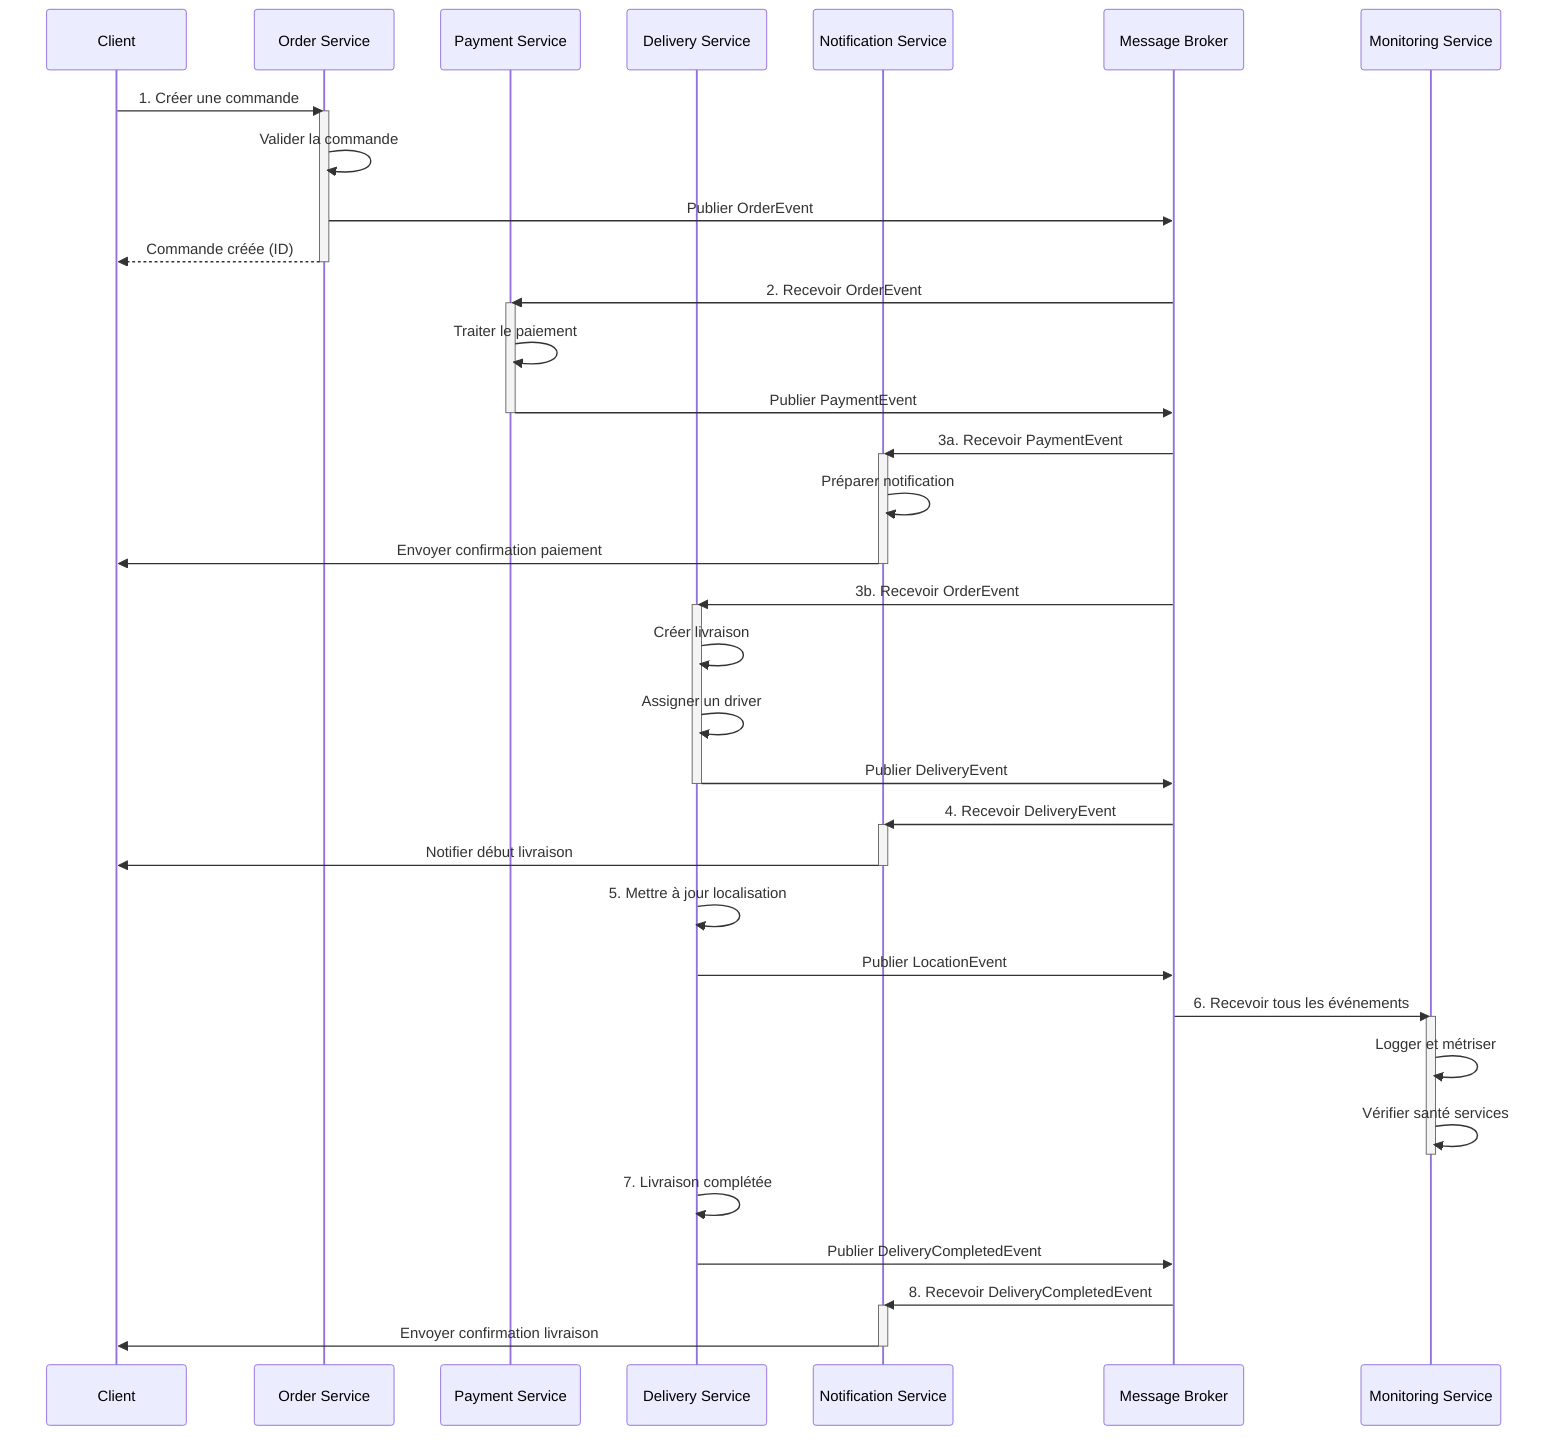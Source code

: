 sequenceDiagram
    participant Client
    participant OrderService as Order Service
    participant PaymentService as Payment Service
    participant DeliveryService as Delivery Service
    participant NotificationService as Notification Service
    participant Kafka as Message Broker
    participant MonitoringService as Monitoring Service

    Client->>OrderService: 1. Créer une commande
    activate OrderService
    OrderService->>OrderService: Valider la commande
    OrderService->>Kafka: Publier OrderEvent
    OrderService-->>Client: Commande créée (ID)
    deactivate OrderService

    Kafka->>PaymentService: 2. Recevoir OrderEvent
    activate PaymentService
    PaymentService->>PaymentService: Traiter le paiement
    PaymentService->>Kafka: Publier PaymentEvent
    deactivate PaymentService

    Kafka->>NotificationService: 3a. Recevoir PaymentEvent
    activate NotificationService
    NotificationService->>NotificationService: Préparer notification
    NotificationService->>Client: Envoyer confirmation paiement
    deactivate NotificationService

    Kafka->>DeliveryService: 3b. Recevoir OrderEvent
    activate DeliveryService
    DeliveryService->>DeliveryService: Créer livraison
    DeliveryService->>DeliveryService: Assigner un driver
    DeliveryService->>Kafka: Publier DeliveryEvent
    deactivate DeliveryService

    Kafka->>NotificationService: 4. Recevoir DeliveryEvent
    activate NotificationService
    NotificationService->>Client: Notifier début livraison
    deactivate NotificationService

    DeliveryService->>DeliveryService: 5. Mettre à jour localisation
    DeliveryService->>Kafka: Publier LocationEvent
    
    Kafka->>MonitoringService: 6. Recevoir tous les événements
    activate MonitoringService
    MonitoringService->>MonitoringService: Logger et métriser
    MonitoringService->>MonitoringService: Vérifier santé services
    deactivate MonitoringService

    DeliveryService->>DeliveryService: 7. Livraison complétée
    DeliveryService->>Kafka: Publier DeliveryCompletedEvent

    Kafka->>NotificationService: 8. Recevoir DeliveryCompletedEvent
    activate NotificationService
    NotificationService->>Client: Envoyer confirmation livraison
    deactivate NotificationService